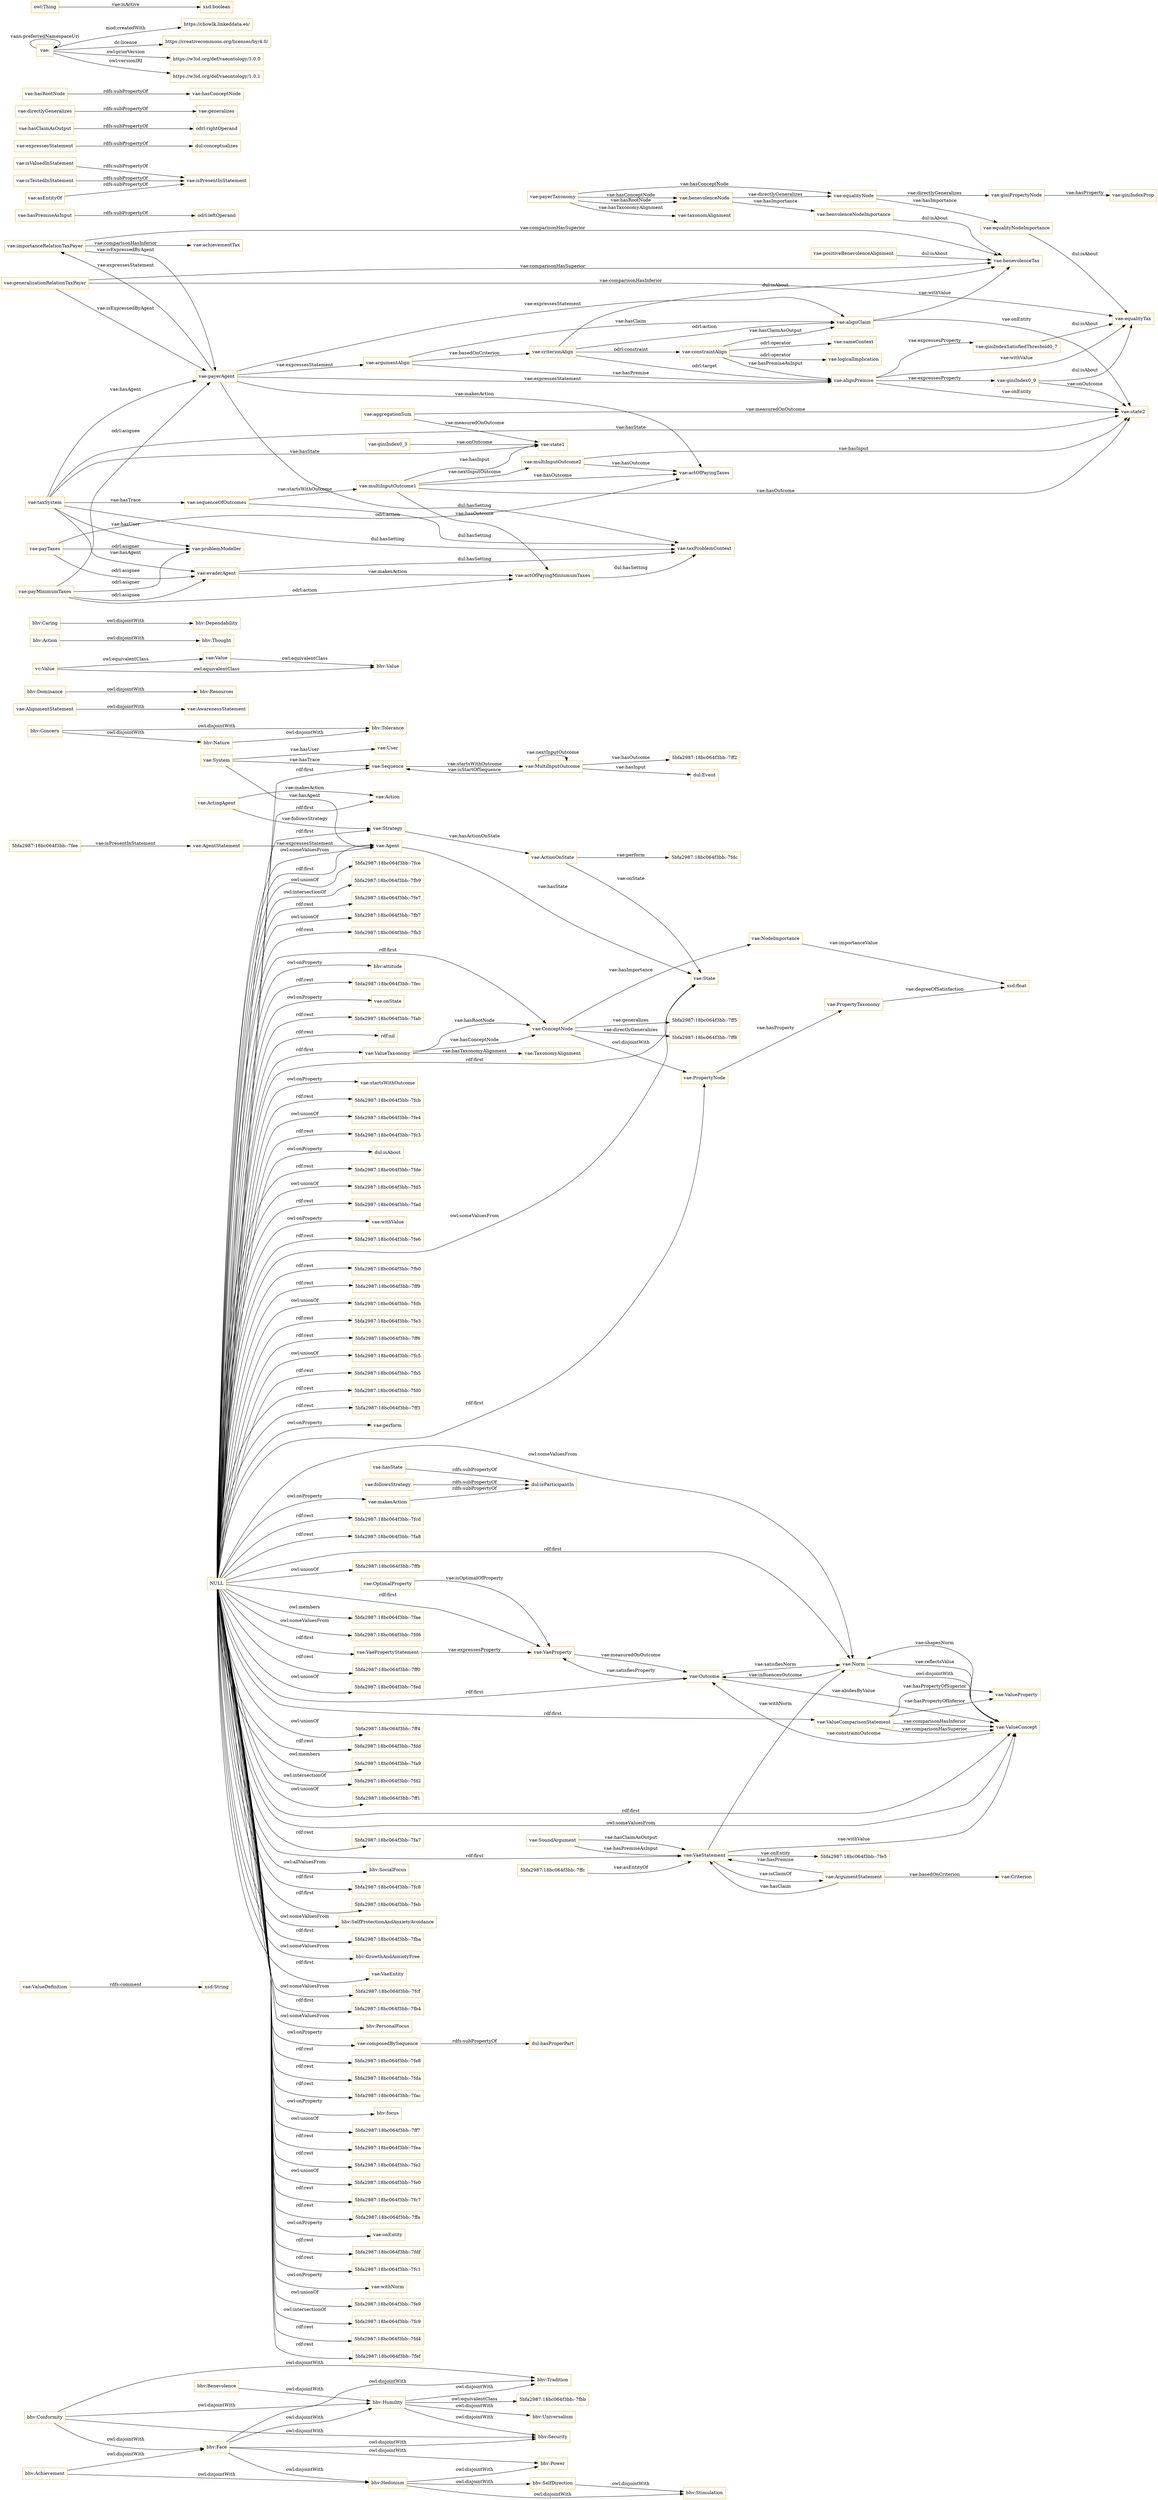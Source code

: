 digraph ar2dtool_diagram { 
rankdir=LR;
size="1501"
node [shape = rectangle, color="orange"]; "bhv:Stimulation" "vae:ValueDefinition" "vae:PropertyTaxonomy" "5bfa2987:18bc064f3bb:-7fd6" "bhv:Tolerance" "vae:VaeProperty" "vae:ConceptNode" "vae:Sequence" "bhv:Tradition" "vae:AlignmentStatement" "bhv:SocialFocus" "bhv:Dominance" "vae:MultiInputOutcome" "5bfa2987:18bc064f3bb:-7fc8" "vae:AwarenessStatement" "bhv:Security" "bhv:SelfDirection" "5bfa2987:18bc064f3bb:-7feb" "vae:System" "vae:Outcome" "vae:AgentStatement" "5bfa2987:18bc064f3bb:-7fe5" "vae:Value" "5bfa2987:18bc064f3bb:-7fbb" "bhv:SelfProtectionAndAnxietyAvoidance" "vae:Criterion" "vae:ArgumentStatement" "vae:ValueProperty" "vae:ValueComparisonStatement" "5bfa2987:18bc064f3bb:-7ffc" "bhv:Hedonism" "vae:VaeStatement" "5bfa2987:18bc064f3bb:-7ff2" "bhv:Concern" "5bfa2987:18bc064f3bb:-7fba" "vae:State" "vae:SoundArgument" "vae:ValueConcept" "bhv:GrowthAndAnxietyFree" "vc:Value" "vae:VaeEntity" "bhv:Thought" "bhv:Humility" "vae:Strategy" "5bfa2987:18bc064f3bb:-7ff8" "vae:ActingAgent" "bhv:Power" "bhv:Nature" "bhv:Benevolence" "5bfa2987:18bc064f3bb:-7fdc" "bhv:Achievement" "vae:Norm" "vae:OptimalProperty" "vae:TaxonomyAlignment" "bhv:Action" "bhv:Caring" "bhv:Resources" "bhv:Face" "vae:ValueTaxonomy" "vae:User" "dul:Event" "bhv:Dependability" "bhv:Value" "5bfa2987:18bc064f3bb:-7fcf" "bhv:Conformity" "vae:VaePropertyStatement" "5bfa2987:18bc064f3bb:-7ff5" "5bfa2987:18bc064f3bb:-7fb4" "5bfa2987:18bc064f3bb:-7fee" "vae:Agent" "vae:Action" "vae:NodeImportance" "vae:ActionOnState" "bhv:Universalism" "vae:PropertyNode" "bhv:PersonalFocus" ; /*classes style*/
	"vae:importanceRelationTaxPayer" -> "vae:payerAgent" [ label = "vae:isExpressedByAgent" ];
	"vae:importanceRelationTaxPayer" -> "vae:benevolenceTax" [ label = "vae:comparisonHasSuperior" ];
	"vae:importanceRelationTaxPayer" -> "vae:achievementTax" [ label = "vae:comparisonHasInferior" ];
	"vae:actOfPayingMiniumumTaxes" -> "vae:taxProblemContext" [ label = "dul:hasSetting" ];
	"vae:equalityNodeImportance" -> "vae:equalityTax" [ label = "dul:isAbout" ];
	"vae:composedBySequence" -> "dul:hasProperPart" [ label = "rdfs:subPropertyOf" ];
	"bhv:Face" -> "bhv:Tradition" [ label = "owl:disjointWith" ];
	"bhv:Face" -> "bhv:Security" [ label = "owl:disjointWith" ];
	"bhv:Face" -> "bhv:Power" [ label = "owl:disjointWith" ];
	"bhv:Face" -> "bhv:Humility" [ label = "owl:disjointWith" ];
	"bhv:Face" -> "bhv:Hedonism" [ label = "owl:disjointWith" ];
	"vae:payerAgent" -> "vae:actOfPayingTaxes" [ label = "vae:makesAction" ];
	"vae:payerAgent" -> "vae:importanceRelationTaxPayer" [ label = "vae:expressesStatement" ];
	"vae:payerAgent" -> "vae:argumentAlign" [ label = "vae:expressesStatement" ];
	"vae:payerAgent" -> "vae:alignPremise" [ label = "vae:expressesStatement" ];
	"vae:payerAgent" -> "vae:alignClaim" [ label = "vae:expressesStatement" ];
	"vae:payerAgent" -> "vae:taxProblemContext" [ label = "dul:hasSetting" ];
	"vae:payMinimumTaxes" -> "vae:problemModeller" [ label = "odrl:asigner" ];
	"vae:payMinimumTaxes" -> "vae:payerAgent" [ label = "odrl:asignee" ];
	"vae:payMinimumTaxes" -> "vae:evaderAgent" [ label = "odrl:asignee" ];
	"vae:payMinimumTaxes" -> "vae:actOfPayingMiniumumTaxes" [ label = "odrl:action" ];
	"vae:giniPropertyNode" -> "vae:giniIndexProp" [ label = "vae:hasProperty" ];
	"vae:hasState" -> "dul:isParticipantIn" [ label = "rdfs:subPropertyOf" ];
	"vae:payerTaxonomy" -> "vae:taxonomAlignment" [ label = "vae:hasTaxonomyAlignment" ];
	"vae:payerTaxonomy" -> "vae:benevolenceNode" [ label = "vae:hasRootNode" ];
	"vae:payerTaxonomy" -> "vae:equalityNode" [ label = "vae:hasConceptNode" ];
	"vae:payerTaxonomy" -> "vae:benevolenceNode" [ label = "vae:hasConceptNode" ];
	"vae:followsStrategy" -> "dul:isParticipantIn" [ label = "rdfs:subPropertyOf" ];
	"vae:Norm" -> "vae:ValueConcept" [ label = "owl:disjointWith" ];
	"vae:hasPremiseAsInput" -> "odrl:leftOperand" [ label = "rdfs:subPropertyOf" ];
	"vae:constraintAlign" -> "vae:alignPremise" [ label = "vae:hasPremiseAsInput" ];
	"vae:constraintAlign" -> "vae:alignClaim" [ label = "vae:hasClaimAsOutput" ];
	"vae:constraintAlign" -> "vae:sameContext" [ label = "odrl:operator" ];
	"vae:constraintAlign" -> "vae:logicalImplication" [ label = "odrl:operator" ];
	"vae:positiveBenevolenceAlignment" -> "vae:benevolenceTax" [ label = "dul:isAbout" ];
	"bhv:Nature" -> "bhv:Tolerance" [ label = "owl:disjointWith" ];
	"vae:giniIndexSatisfiedThreshold0_7" -> "vae:equalityTax" [ label = "dul:isAbout" ];
	"vae:makesAction" -> "dul:isParticipantIn" [ label = "rdfs:subPropertyOf" ];
	"vae:taxSystem" -> "vae:problemModeller" [ label = "vae:hasUser" ];
	"vae:taxSystem" -> "vae:sequenceOfOutcomes" [ label = "vae:hasTrace" ];
	"vae:taxSystem" -> "vae:state2" [ label = "vae:hasState" ];
	"vae:taxSystem" -> "vae:state1" [ label = "vae:hasState" ];
	"vae:taxSystem" -> "vae:payerAgent" [ label = "vae:hasAgent" ];
	"vae:taxSystem" -> "vae:evaderAgent" [ label = "vae:hasAgent" ];
	"vae:taxSystem" -> "vae:taxProblemContext" [ label = "dul:hasSetting" ];
	"vae:benevolenceNode" -> "vae:benvolenceNodeImportance" [ label = "vae:hasImportance" ];
	"vae:benevolenceNode" -> "vae:equalityNode" [ label = "vae:directlyGeneralizes" ];
	"bhv:Benevolence" -> "bhv:Humility" [ label = "owl:disjointWith" ];
	"vae:isValuedInStatement" -> "vae:isPresentInStatement" [ label = "rdfs:subPropertyOf" ];
	"bhv:Caring" -> "bhv:Dependability" [ label = "owl:disjointWith" ];
	"bhv:Concern" -> "bhv:Tolerance" [ label = "owl:disjointWith" ];
	"bhv:Concern" -> "bhv:Nature" [ label = "owl:disjointWith" ];
	"vae:isTestedInStatement" -> "vae:isPresentInStatement" [ label = "rdfs:subPropertyOf" ];
	"vae:benvolenceNodeImportance" -> "vae:benevolenceTax" [ label = "dul:isAbout" ];
	"bhv:Achievement" -> "bhv:Hedonism" [ label = "owl:disjointWith" ];
	"bhv:Achievement" -> "bhv:Face" [ label = "owl:disjointWith" ];
	"vae:expressesStatement" -> "dul:conceptualizes" [ label = "rdfs:subPropertyOf" ];
	"vae:criterionAlign" -> "vae:alignPremise" [ label = "odrl:target" ];
	"vae:criterionAlign" -> "vae:constraintAlign" [ label = "odrl:constraint" ];
	"vae:criterionAlign" -> "vae:alignClaim" [ label = "odrl:action" ];
	"vae:criterionAlign" -> "vae:benevolenceTax" [ label = "dul:isAbout" ];
	"vae:alignClaim" -> "vae:benevolenceTax" [ label = "vae:withValue" ];
	"vae:alignClaim" -> "vae:state2" [ label = "vae:onEntity" ];
	"vae:argumentAlign" -> "vae:alignPremise" [ label = "vae:hasPremise" ];
	"vae:argumentAlign" -> "vae:alignClaim" [ label = "vae:hasClaim" ];
	"vae:argumentAlign" -> "vae:criterionAlign" [ label = "vae:basedOnCriterion" ];
	"bhv:Action" -> "bhv:Thought" [ label = "owl:disjointWith" ];
	"vae:hasClaimAsOutput" -> "odrl:rightOperand" [ label = "rdfs:subPropertyOf" ];
	"vae:alignPremise" -> "vae:equalityTax" [ label = "vae:withValue" ];
	"vae:alignPremise" -> "vae:state2" [ label = "vae:onEntity" ];
	"vae:alignPremise" -> "vae:giniIndexSatisfiedThreshold0_7" [ label = "vae:expressesProperty" ];
	"vae:alignPremise" -> "vae:giniIndex0_9" [ label = "vae:expressesProperty" ];
	"vae:equalityNode" -> "vae:equalityNodeImportance" [ label = "vae:hasImportance" ];
	"vae:equalityNode" -> "vae:giniPropertyNode" [ label = "vae:directlyGeneralizes" ];
	"vae:asEntityOf" -> "vae:isPresentInStatement" [ label = "rdfs:subPropertyOf" ];
	"NULL" -> "bhv:PersonalFocus" [ label = "owl:someValuesFrom" ];
	"NULL" -> "5bfa2987:18bc064f3bb:-7fe8" [ label = "rdf:rest" ];
	"NULL" -> "vae:Agent" [ label = "owl:someValuesFrom" ];
	"NULL" -> "5bfa2987:18bc064f3bb:-7fda" [ label = "rdf:rest" ];
	"NULL" -> "5bfa2987:18bc064f3bb:-7fac" [ label = "rdf:rest" ];
	"NULL" -> "bhv:focus" [ label = "owl:onProperty" ];
	"NULL" -> "5bfa2987:18bc064f3bb:-7ff7" [ label = "owl:unionOf" ];
	"NULL" -> "5bfa2987:18bc064f3bb:-7fea" [ label = "rdf:rest" ];
	"NULL" -> "5bfa2987:18bc064f3bb:-7fd6" [ label = "owl:someValuesFrom" ];
	"NULL" -> "vae:Outcome" [ label = "rdf:first" ];
	"NULL" -> "5bfa2987:18bc064f3bb:-7fcf" [ label = "owl:someValuesFrom" ];
	"NULL" -> "5bfa2987:18bc064f3bb:-7fb4" [ label = "rdf:first" ];
	"NULL" -> "5bfa2987:18bc064f3bb:-7fe2" [ label = "rdf:rest" ];
	"NULL" -> "5bfa2987:18bc064f3bb:-7fe0" [ label = "owl:unionOf" ];
	"NULL" -> "5bfa2987:18bc064f3bb:-7fba" [ label = "rdf:first" ];
	"NULL" -> "5bfa2987:18bc064f3bb:-7feb" [ label = "rdf:first" ];
	"NULL" -> "5bfa2987:18bc064f3bb:-7fc7" [ label = "rdf:rest" ];
	"NULL" -> "5bfa2987:18bc064f3bb:-7ffa" [ label = "rdf:rest" ];
	"NULL" -> "vae:onEntity" [ label = "owl:onProperty" ];
	"NULL" -> "vae:ValueTaxonomy" [ label = "rdf:first" ];
	"NULL" -> "5bfa2987:18bc064f3bb:-7fdf" [ label = "rdf:rest" ];
	"NULL" -> "5bfa2987:18bc064f3bb:-7fc1" [ label = "rdf:rest" ];
	"NULL" -> "vae:Sequence" [ label = "rdf:first" ];
	"NULL" -> "vae:withNorm" [ label = "owl:onProperty" ];
	"NULL" -> "5bfa2987:18bc064f3bb:-7fe9" [ label = "owl:unionOf" ];
	"NULL" -> "5bfa2987:18bc064f3bb:-7fc9" [ label = "owl:intersectionOf" ];
	"NULL" -> "5bfa2987:18bc064f3bb:-7fd4" [ label = "rdf:rest" ];
	"NULL" -> "5bfa2987:18bc064f3bb:-7fef" [ label = "rdf:rest" ];
	"NULL" -> "5bfa2987:18bc064f3bb:-7fce" [ label = "owl:unionOf" ];
	"NULL" -> "5bfa2987:18bc064f3bb:-7fb9" [ label = "owl:intersectionOf" ];
	"NULL" -> "5bfa2987:18bc064f3bb:-7fe7" [ label = "rdf:rest" ];
	"NULL" -> "vae:Norm" [ label = "owl:someValuesFrom" ];
	"NULL" -> "vae:ValueComparisonStatement" [ label = "rdf:first" ];
	"NULL" -> "bhv:attitude" [ label = "owl:onProperty" ];
	"NULL" -> "5bfa2987:18bc064f3bb:-7fec" [ label = "rdf:rest" ];
	"NULL" -> "5bfa2987:18bc064f3bb:-7fab" [ label = "rdf:rest" ];
	"NULL" -> "vae:ValueConcept" [ label = "rdf:first" ];
	"NULL" -> "bhv:SelfProtectionAndAnxietyAvoidance" [ label = "owl:someValuesFrom" ];
	"NULL" -> "bhv:SocialFocus" [ label = "owl:allValuesFrom" ];
	"NULL" -> "5bfa2987:18bc064f3bb:-7fb7" [ label = "owl:unionOf" ];
	"NULL" -> "vae:PropertyNode" [ label = "rdf:first" ];
	"NULL" -> "5bfa2987:18bc064f3bb:-7fb3" [ label = "rdf:rest" ];
	"NULL" -> "vae:VaeEntity" [ label = "rdf:first" ];
	"NULL" -> "vae:onState" [ label = "owl:onProperty" ];
	"NULL" -> "rdf:nil" [ label = "rdf:rest" ];
	"NULL" -> "vae:startsWithOutcome" [ label = "owl:onProperty" ];
	"NULL" -> "vae:Agent" [ label = "rdf:first" ];
	"NULL" -> "vae:ValueConcept" [ label = "owl:someValuesFrom" ];
	"NULL" -> "vae:VaeProperty" [ label = "rdf:first" ];
	"NULL" -> "5bfa2987:18bc064f3bb:-7fb0" [ label = "rdf:rest" ];
	"NULL" -> "5bfa2987:18bc064f3bb:-7fcb" [ label = "rdf:rest" ];
	"NULL" -> "5bfa2987:18bc064f3bb:-7fe4" [ label = "owl:unionOf" ];
	"NULL" -> "5bfa2987:18bc064f3bb:-7fc3" [ label = "rdf:rest" ];
	"NULL" -> "dul:isAbout" [ label = "owl:onProperty" ];
	"NULL" -> "5bfa2987:18bc064f3bb:-7fde" [ label = "rdf:rest" ];
	"NULL" -> "vae:ConceptNode" [ label = "rdf:first" ];
	"NULL" -> "5bfa2987:18bc064f3bb:-7fa8" [ label = "rdf:rest" ];
	"NULL" -> "bhv:GrowthAndAnxietyFree" [ label = "owl:someValuesFrom" ];
	"NULL" -> "5bfa2987:18bc064f3bb:-7fd5" [ label = "owl:unionOf" ];
	"NULL" -> "vae:makesAction" [ label = "owl:onProperty" ];
	"NULL" -> "5bfa2987:18bc064f3bb:-7fad" [ label = "rdf:rest" ];
	"NULL" -> "vae:withValue" [ label = "owl:onProperty" ];
	"NULL" -> "5bfa2987:18bc064f3bb:-7fe6" [ label = "rdf:rest" ];
	"NULL" -> "5bfa2987:18bc064f3bb:-7ff9" [ label = "rdf:rest" ];
	"NULL" -> "5bfa2987:18bc064f3bb:-7fd0" [ label = "rdf:rest" ];
	"NULL" -> "5bfa2987:18bc064f3bb:-7fdb" [ label = "owl:unionOf" ];
	"NULL" -> "vae:composedBySequence" [ label = "owl:onProperty" ];
	"NULL" -> "5bfa2987:18bc064f3bb:-7fe3" [ label = "rdf:rest" ];
	"NULL" -> "5bfa2987:18bc064f3bb:-7ff6" [ label = "rdf:rest" ];
	"NULL" -> "vae:State" [ label = "owl:someValuesFrom" ];
	"NULL" -> "5bfa2987:18bc064f3bb:-7fc5" [ label = "owl:unionOf" ];
	"NULL" -> "5bfa2987:18bc064f3bb:-7fc8" [ label = "rdf:first" ];
	"NULL" -> "5bfa2987:18bc064f3bb:-7fb5" [ label = "rdf:rest" ];
	"NULL" -> "5bfa2987:18bc064f3bb:-7fae" [ label = "owl:members" ];
	"NULL" -> "5bfa2987:18bc064f3bb:-7ff3" [ label = "rdf:rest" ];
	"NULL" -> "vae:Action" [ label = "rdf:first" ];
	"NULL" -> "vae:perform" [ label = "owl:onProperty" ];
	"NULL" -> "5bfa2987:18bc064f3bb:-7fcd" [ label = "rdf:rest" ];
	"NULL" -> "5bfa2987:18bc064f3bb:-7ffb" [ label = "owl:unionOf" ];
	"NULL" -> "vae:Norm" [ label = "rdf:first" ];
	"NULL" -> "5bfa2987:18bc064f3bb:-7ff0" [ label = "rdf:rest" ];
	"NULL" -> "5bfa2987:18bc064f3bb:-7fed" [ label = "owl:unionOf" ];
	"NULL" -> "5bfa2987:18bc064f3bb:-7ff4" [ label = "owl:unionOf" ];
	"NULL" -> "vae:Strategy" [ label = "rdf:first" ];
	"NULL" -> "vae:State" [ label = "rdf:first" ];
	"NULL" -> "vae:VaeStatement" [ label = "rdf:first" ];
	"NULL" -> "5bfa2987:18bc064f3bb:-7fdd" [ label = "rdf:rest" ];
	"NULL" -> "5bfa2987:18bc064f3bb:-7fa9" [ label = "owl:members" ];
	"NULL" -> "5bfa2987:18bc064f3bb:-7fd2" [ label = "owl:intersectionOf" ];
	"NULL" -> "vae:VaePropertyStatement" [ label = "rdf:first" ];
	"NULL" -> "5bfa2987:18bc064f3bb:-7ff1" [ label = "owl:unionOf" ];
	"NULL" -> "5bfa2987:18bc064f3bb:-7fa7" [ label = "rdf:rest" ];
	"bhv:Conformity" -> "bhv:Tradition" [ label = "owl:disjointWith" ];
	"bhv:Conformity" -> "bhv:Security" [ label = "owl:disjointWith" ];
	"bhv:Conformity" -> "bhv:Humility" [ label = "owl:disjointWith" ];
	"bhv:Conformity" -> "bhv:Face" [ label = "owl:disjointWith" ];
	"vae:sequenceOfOutcomes" -> "vae:multiInputOutcome1" [ label = "vae:startsWithOutcome" ];
	"vae:sequenceOfOutcomes" -> "vae:taxProblemContext" [ label = "dul:hasSetting" ];
	"vae:directlyGeneralizes" -> "vae:generalizes" [ label = "rdfs:subPropertyOf" ];
	"vae:hasRootNode" -> "vae:hasConceptNode" [ label = "rdfs:subPropertyOf" ];
	"vae:generalizationRelationTaxPayer" -> "vae:payerAgent" [ label = "vae:isExpressedByAgent" ];
	"vae:generalizationRelationTaxPayer" -> "vae:benevolenceTax" [ label = "vae:comparisonHasSuperior" ];
	"vae:generalizationRelationTaxPayer" -> "vae:equalityTax" [ label = "vae:comparisonHasInferior" ];
	"vae:multiInputOutcome2" -> "vae:actOfPayingTaxes" [ label = "vae:hasOutcome" ];
	"vae:multiInputOutcome2" -> "vae:state2" [ label = "vae:hasInput" ];
	"bhv:Dominance" -> "bhv:Resources" [ label = "owl:disjointWith" ];
	"vae:" -> "https://chowlk.linkeddata.es/" [ label = "mod:createdWith" ];
	"vae:" -> "https://creativecommons.org/licenses/by/4.0/" [ label = "dc:license" ];
	"vae:" -> "vae:" [ label = "vann:preferredNamespaceUri" ];
	"vae:" -> "https://w3id.org/def/vaeontology/1.0.0" [ label = "owl:priorVersion" ];
	"vae:" -> "https://w3id.org/def/vaeontology/1.0.1" [ label = "owl:versionIRI" ];
	"vae:ConceptNode" -> "vae:PropertyNode" [ label = "owl:disjointWith" ];
	"vae:giniIndex0_9" -> "vae:state2" [ label = "vae:onOutcome" ];
	"vae:giniIndex0_9" -> "vae:equalityTax" [ label = "dul:isAbout" ];
	"vae:Value" -> "bhv:Value" [ label = "owl:equivalentClass" ];
	"vae:evaderAgent" -> "vae:actOfPayingMiniumumTaxes" [ label = "vae:makesAction" ];
	"vae:evaderAgent" -> "vae:taxProblemContext" [ label = "dul:hasSetting" ];
	"vae:payTaxes" -> "vae:problemModeller" [ label = "odrl:asigner" ];
	"vae:payTaxes" -> "vae:evaderAgent" [ label = "odrl:asignee" ];
	"vae:payTaxes" -> "vae:actOfPayingTaxes" [ label = "odrl:action" ];
	"vae:giniIndex0_3" -> "vae:state1" [ label = "vae:onOutcome" ];
	"vc:Value" -> "bhv:Value" [ label = "owl:equivalentClass" ];
	"vc:Value" -> "vae:Value" [ label = "owl:equivalentClass" ];
	"vae:multiInputOutcome1" -> "vae:multiInputOutcome2" [ label = "vae:nextInputOutcome" ];
	"vae:multiInputOutcome1" -> "vae:state2" [ label = "vae:hasOutcome" ];
	"vae:multiInputOutcome1" -> "vae:actOfPayingTaxes" [ label = "vae:hasOutcome" ];
	"vae:multiInputOutcome1" -> "vae:actOfPayingMiniumumTaxes" [ label = "vae:hasOutcome" ];
	"vae:multiInputOutcome1" -> "vae:state1" [ label = "vae:hasInput" ];
	"bhv:Hedonism" -> "bhv:Stimulation" [ label = "owl:disjointWith" ];
	"bhv:Hedonism" -> "bhv:SelfDirection" [ label = "owl:disjointWith" ];
	"bhv:Hedonism" -> "bhv:Power" [ label = "owl:disjointWith" ];
	"bhv:SelfDirection" -> "bhv:Stimulation" [ label = "owl:disjointWith" ];
	"vae:AlignmentStatement" -> "vae:AwarenessStatement" [ label = "owl:disjointWith" ];
	"bhv:Humility" -> "bhv:Universalism" [ label = "owl:disjointWith" ];
	"bhv:Humility" -> "bhv:Tradition" [ label = "owl:disjointWith" ];
	"bhv:Humility" -> "bhv:Security" [ label = "owl:disjointWith" ];
	"bhv:Humility" -> "5bfa2987:18bc064f3bb:-7fbb" [ label = "owl:equivalentClass" ];
	"vae:aggregationSum" -> "vae:state2" [ label = "vae:measuredOnOutcome" ];
	"vae:aggregationSum" -> "vae:state1" [ label = "vae:measuredOnOutcome" ];
	"vae:MultiInputOutcome" -> "vae:Sequence" [ label = "vae:isStartOfSequence" ];
	"vae:SoundArgument" -> "vae:VaeStatement" [ label = "vae:hasClaimAsOutput" ];
	"vae:ActionOnState" -> "5bfa2987:18bc064f3bb:-7fdc" [ label = "vae:perform" ];
	"vae:OptimalProperty" -> "vae:VaeProperty" [ label = "vae:isOptimalOfProperty" ];
	"5bfa2987:18bc064f3bb:-7ffc" -> "vae:VaeStatement" [ label = "vae:asEntityOf" ];
	"vae:ValueComparisonStatement" -> "vae:ValueProperty" [ label = "vae:hasPropertyOfSuperior" ];
	"vae:Outcome" -> "vae:ValueConcept" [ label = "vae:abidesByValue" ];
	"vae:ValueTaxonomy" -> "vae:TaxonomyAlignment" [ label = "vae:hasTaxonomyAlignment" ];
	"vae:VaePropertyStatement" -> "vae:VaeProperty" [ label = "vae:expressesProperty" ];
	"owl:Thing" -> "xsd:boolean" [ label = "vae:isActive" ];
	"vae:ActingAgent" -> "vae:Strategy" [ label = "vae:followsStrategy" ];
	"vae:ValueTaxonomy" -> "vae:ConceptNode" [ label = "vae:hasRootNode" ];
	"vae:Norm" -> "vae:ValueConcept" [ label = "vae:reflectsValue" ];
	"vae:VaeStatement" -> "5bfa2987:18bc064f3bb:-7fe5" [ label = "vae:onEntity" ];
	"vae:AgentStatement" -> "vae:Agent" [ label = "vae:expressesStatement" ];
	"vae:ValueComparisonStatement" -> "vae:ValueConcept" [ label = "vae:comparisonHasInferior" ];
	"vae:MultiInputOutcome" -> "dul:Event" [ label = "vae:hasInput" ];
	"vae:VaeProperty" -> "vae:Outcome" [ label = "vae:measuredOnOutcome" ];
	"vae:ValueComparisonStatement" -> "vae:ValueConcept" [ label = "vae:comparisonHasSuperior" ];
	"vae:Outcome" -> "vae:VaeProperty" [ label = "vae:satisfiesProperty" ];
	"vae:ArgumentStatement" -> "vae:VaeStatement" [ label = "vae:hasClaim" ];
	"vae:ConceptNode" -> "5bfa2987:18bc064f3bb:-7ff8" [ label = "vae:directlyGeneralizes" ];
	"vae:ArgumentStatement" -> "vae:VaeStatement" [ label = "vae:hasPremise" ];
	"vae:PropertyNode" -> "vae:PropertyTaxonomy" [ label = "vae:hasProperty" ];
	"vae:ActionOnState" -> "vae:State" [ label = "vae:onState" ];
	"vae:ConceptNode" -> "vae:NodeImportance" [ label = "vae:hasImportance" ];
	"vae:VaeStatement" -> "vae:ArgumentStatement" [ label = "vae:isClaimOf" ];
	"vae:System" -> "vae:Sequence" [ label = "vae:hasTrace" ];
	"vae:Strategy" -> "vae:ActionOnState" [ label = "vae:hasActionOnState" ];
	"vae:Outcome" -> "vae:Norm" [ label = "vae:satisfiesNorm" ];
	"vae:VaeStatement" -> "vae:Norm" [ label = "vae:withNorm" ];
	"vae:ActingAgent" -> "vae:Action" [ label = "vae:makesAction" ];
	"vae:ArgumentStatement" -> "vae:Criterion" [ label = "vae:basedOnCriterion" ];
	"vae:MultiInputOutcome" -> "5bfa2987:18bc064f3bb:-7ff2" [ label = "vae:hasOutcome" ];
	"vae:PropertyTaxonomy" -> "xsd:float" [ label = "vae:degreeOfSatisfaction" ];
	"vae:ValueDefinition" -> "xsd:String" [ label = "rdfs:comment" ];
	"vae:ValueTaxonomy" -> "vae:ConceptNode" [ label = "vae:hasConceptNode" ];
	"vae:NodeImportance" -> "xsd:float" [ label = "vae:importanceValue" ];
	"vae:ValueComparisonStatement" -> "vae:ValueProperty" [ label = "vae:hasPropertyOfInferior" ];
	"vae:ValueConcept" -> "vae:Outcome" [ label = "vae:constrainsOutcome" ];
	"vae:MultiInputOutcome" -> "vae:MultiInputOutcome" [ label = "vae:nextInputOutcome" ];
	"5bfa2987:18bc064f3bb:-7fee" -> "vae:AgentStatement" [ label = "vae:isPresentInStatement" ];
	"vae:System" -> "vae:Agent" [ label = "vae:hasAgent" ];
	"vae:Norm" -> "vae:Outcome" [ label = "vae:influencesOutcome" ];
	"vae:System" -> "vae:User" [ label = "vae:hasUser" ];
	"vae:VaeStatement" -> "vae:ValueConcept" [ label = "vae:withValue" ];
	"vae:SoundArgument" -> "vae:VaeStatement" [ label = "vae:hasPremiseAsInput" ];
	"vae:Sequence" -> "vae:MultiInputOutcome" [ label = "vae:startsWithOutcome" ];
	"vae:ConceptNode" -> "5bfa2987:18bc064f3bb:-7ff5" [ label = "vae:generalizes" ];
	"vae:Agent" -> "vae:State" [ label = "vae:hasState" ];
	"vae:ValueConcept" -> "vae:Norm" [ label = "vae:shapesNorm" ];

}
